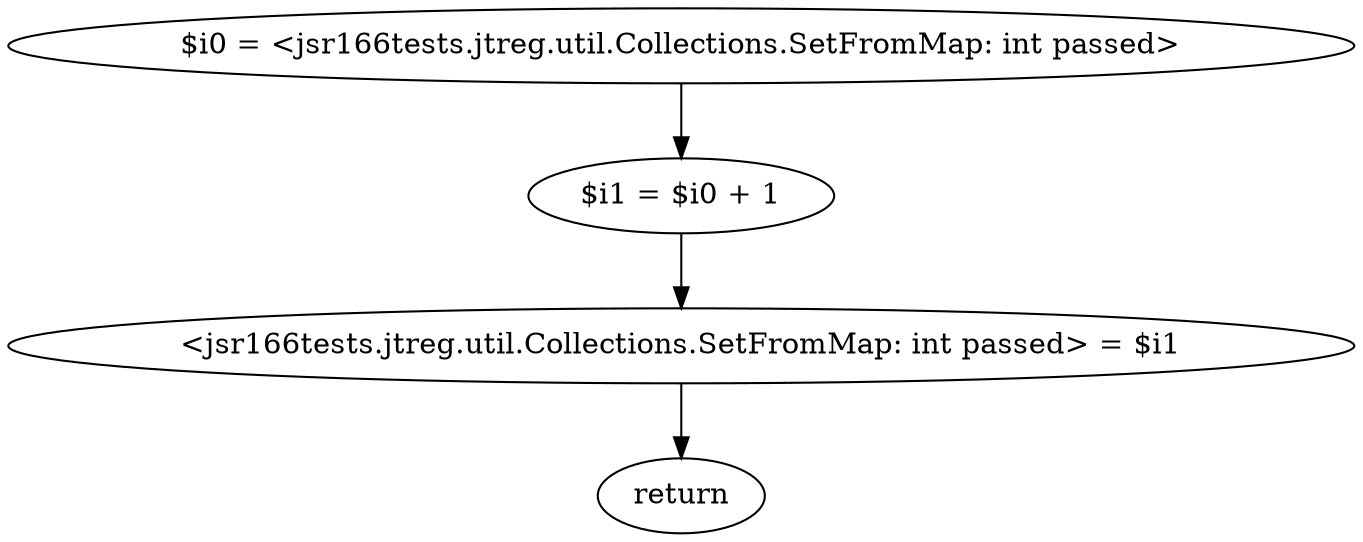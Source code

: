 digraph "unitGraph" {
    "$i0 = <jsr166tests.jtreg.util.Collections.SetFromMap: int passed>"
    "$i1 = $i0 + 1"
    "<jsr166tests.jtreg.util.Collections.SetFromMap: int passed> = $i1"
    "return"
    "$i0 = <jsr166tests.jtreg.util.Collections.SetFromMap: int passed>"->"$i1 = $i0 + 1";
    "$i1 = $i0 + 1"->"<jsr166tests.jtreg.util.Collections.SetFromMap: int passed> = $i1";
    "<jsr166tests.jtreg.util.Collections.SetFromMap: int passed> = $i1"->"return";
}
